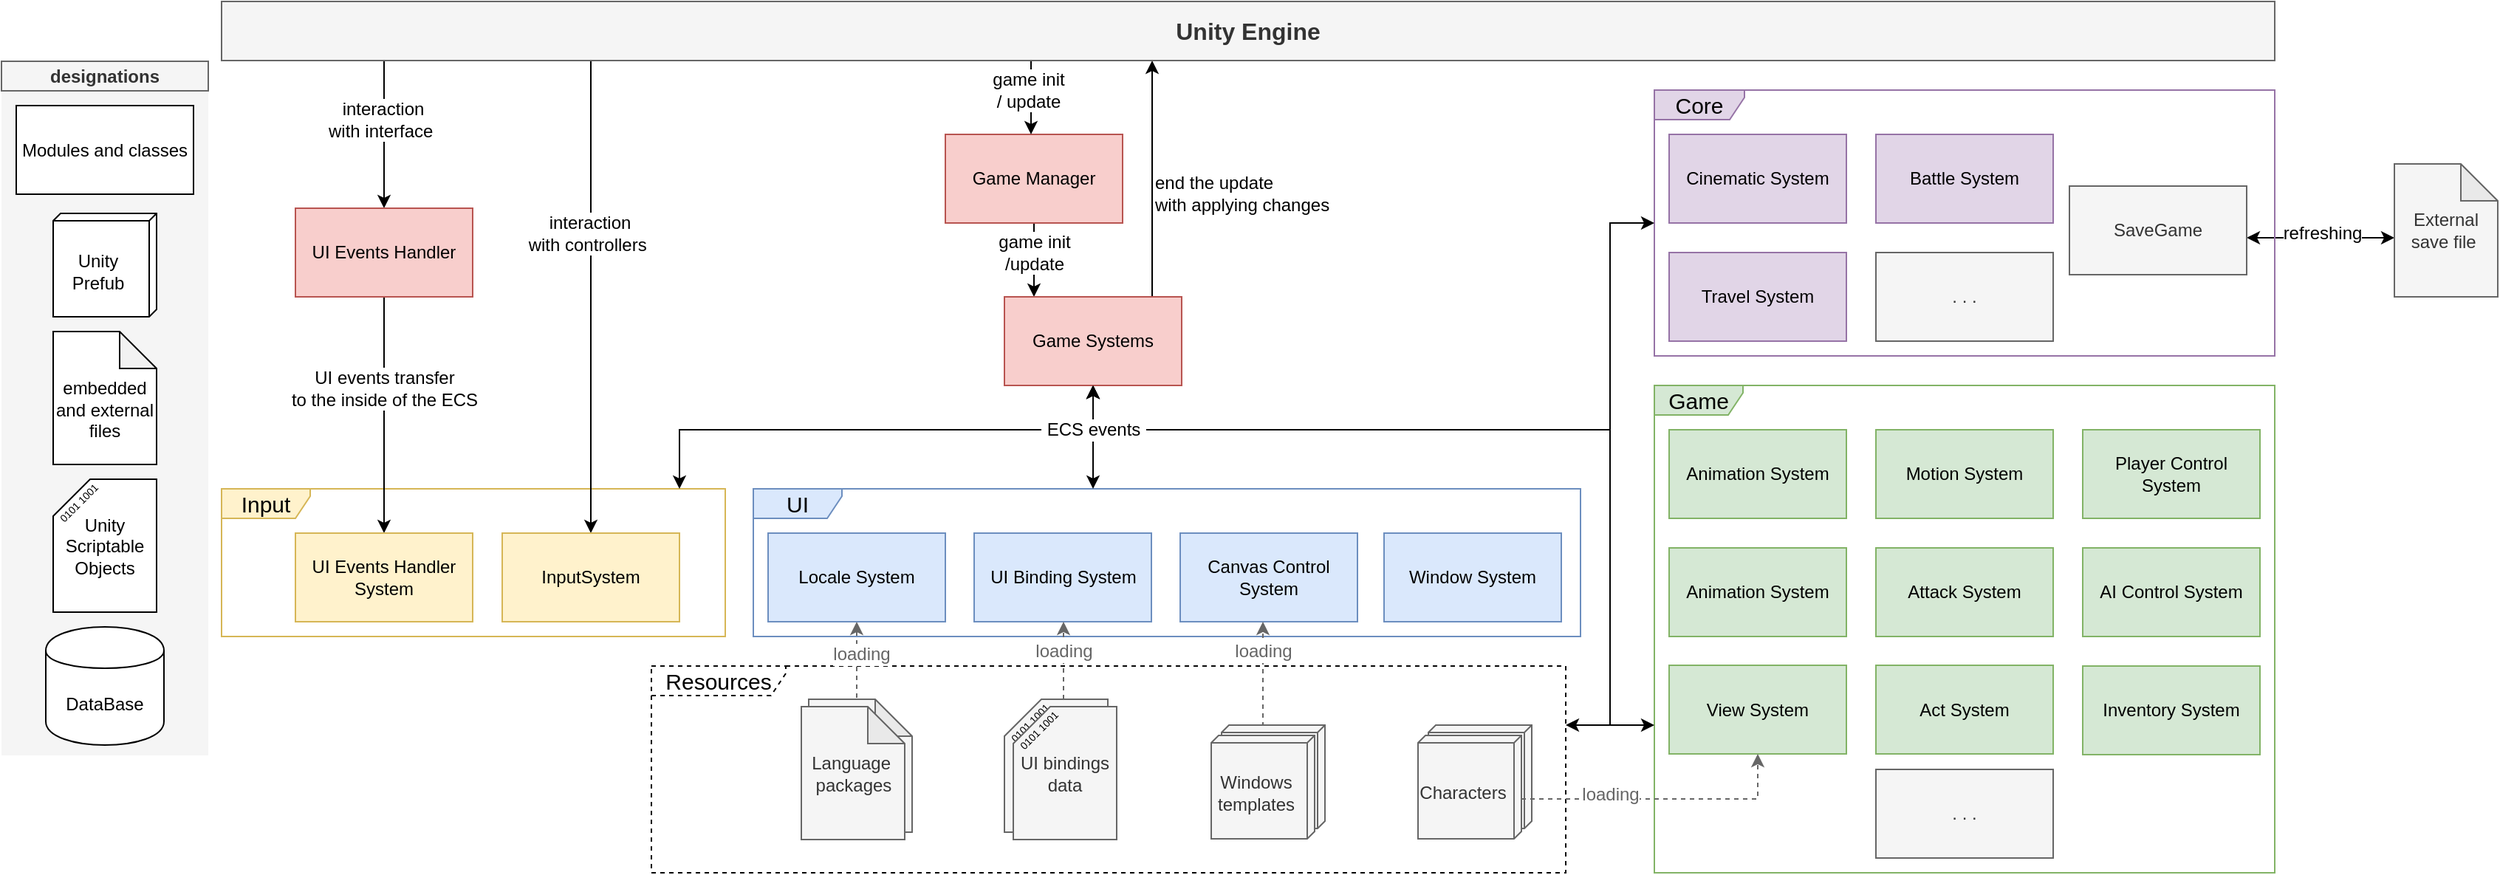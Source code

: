 <mxfile version="12.4.2" type="device" pages="1"><diagram id="Vz-6e-tb4rT7D66q0wOQ" name="Page-1"><mxGraphModel dx="2060" dy="1112" grid="1" gridSize="10" guides="1" tooltips="1" connect="1" arrows="1" fold="1" page="1" pageScale="1" pageWidth="1169" pageHeight="827" math="0" shadow="0"><root><mxCell id="0"/><mxCell id="1" parent="0"/><mxCell id="Xkl3uPAfttZ6Y13bpzd--262" value="" style="group" parent="1" vertex="1" connectable="0"><mxGeometry y="40.5" width="140" height="470" as="geometry"/></mxCell><mxCell id="Xkl3uPAfttZ6Y13bpzd--260" value="" style="rounded=0;whiteSpace=wrap;html=1;fontSize=12;fontColor=#333333;align=left;fillColor=#f5f5f5;strokeColor=none;" parent="Xkl3uPAfttZ6Y13bpzd--262" vertex="1"><mxGeometry width="140" height="470" as="geometry"/></mxCell><mxCell id="Xkl3uPAfttZ6Y13bpzd--261" value="designations" style="rounded=0;whiteSpace=wrap;html=1;fontStyle=1;fillColor=#f5f5f5;strokeColor=#666666;fontColor=#333333;" parent="Xkl3uPAfttZ6Y13bpzd--262" vertex="1"><mxGeometry width="140" height="20" as="geometry"/></mxCell><mxCell id="Xkl3uPAfttZ6Y13bpzd--36" value="&lt;span style=&quot;white-space: normal&quot;&gt;Unity &lt;br&gt;Prefub&lt;/span&gt;" style="verticalAlign=middle;align=center;spacingTop=8;spacingLeft=2;spacingRight=12;shape=cube;size=5;direction=south;fontStyle=0;html=1;" parent="1" vertex="1"><mxGeometry x="35" y="143.5" width="70" height="70" as="geometry"/></mxCell><mxCell id="Xkl3uPAfttZ6Y13bpzd--37" value="&lt;br style=&quot;font-size: 12px;&quot;&gt;embedded and external files" style="shape=note;whiteSpace=wrap;html=1;backgroundOutline=1;darkOpacity=0.05;verticalAlign=middle;size=25;fontSize=12;" parent="1" vertex="1"><mxGeometry x="35" y="223.5" width="70" height="90" as="geometry"/></mxCell><mxCell id="Xkl3uPAfttZ6Y13bpzd--40" value="Modules and classes" style="rounded=0;whiteSpace=wrap;html=1;" parent="1" vertex="1"><mxGeometry x="10" y="70.5" width="120" height="60" as="geometry"/></mxCell><mxCell id="Xkl3uPAfttZ6Y13bpzd--41" value="DataBase" style="shape=cylinder;whiteSpace=wrap;html=1;boundedLbl=1;backgroundOutline=1;align=center;" parent="1" vertex="1"><mxGeometry x="30" y="423.5" width="80" height="80" as="geometry"/></mxCell><mxCell id="Xkl3uPAfttZ6Y13bpzd--83" value="" style="group" parent="1" vertex="1" connectable="0"><mxGeometry x="35" y="323.5" width="70" height="90" as="geometry"/></mxCell><mxCell id="Xkl3uPAfttZ6Y13bpzd--39" value="Unity&lt;br&gt;Scriptable&lt;br&gt;Objects" style="shape=card;whiteSpace=wrap;html=1;size=25;" parent="Xkl3uPAfttZ6Y13bpzd--83" vertex="1"><mxGeometry width="70" height="90" as="geometry"/></mxCell><mxCell id="Xkl3uPAfttZ6Y13bpzd--81" value="&lt;font style=&quot;font-size: 7px&quot;&gt;0101 1001&lt;/font&gt;" style="text;html=1;align=center;verticalAlign=middle;resizable=0;points=[];;autosize=1;rotation=-45;" parent="Xkl3uPAfttZ6Y13bpzd--83" vertex="1"><mxGeometry x="-9.125" y="5.2" width="50" height="20" as="geometry"/></mxCell><mxCell id="Xkl3uPAfttZ6Y13bpzd--151" value="UI" style="shape=umlFrame;whiteSpace=wrap;html=1;fillColor=#dae8fc;strokeColor=#6c8ebf;fontSize=15;width=60;height=20;" parent="1" vertex="1"><mxGeometry x="509" y="330" width="560" height="100" as="geometry"/></mxCell><mxCell id="Xkl3uPAfttZ6Y13bpzd--152" value="Game" style="shape=umlFrame;whiteSpace=wrap;html=1;fillColor=#d5e8d4;strokeColor=#82b366;fontSize=15;width=60;height=20;" parent="1" vertex="1"><mxGeometry x="1119" y="260" width="420" height="330" as="geometry"/></mxCell><mxCell id="Xkl3uPAfttZ6Y13bpzd--153" value="Resources" style="shape=umlFrame;whiteSpace=wrap;html=1;fontSize=15;width=91;height=20;dashed=1;" parent="1" vertex="1"><mxGeometry x="440" y="450" width="619" height="140" as="geometry"/></mxCell><mxCell id="Xkl3uPAfttZ6Y13bpzd--154" value="Input" style="shape=umlFrame;whiteSpace=wrap;html=1;fillColor=#fff2cc;strokeColor=#d6b656;fontSize=15;width=60;height=20;" parent="1" vertex="1"><mxGeometry x="149" y="330" width="341" height="100" as="geometry"/></mxCell><mxCell id="Xkl3uPAfttZ6Y13bpzd--155" style="edgeStyle=orthogonalEdgeStyle;rounded=0;orthogonalLoop=1;jettySize=auto;html=1;startArrow=none;startFill=0;" parent="1" source="Xkl3uPAfttZ6Y13bpzd--187" target="Xkl3uPAfttZ6Y13bpzd--170" edge="1"><mxGeometry relative="1" as="geometry"><Array as="points"><mxPoint x="259" y="270"/><mxPoint x="259" y="270"/></Array></mxGeometry></mxCell><mxCell id="Xkl3uPAfttZ6Y13bpzd--156" value="UI events transfer &lt;br&gt;to the inside of the ECS" style="text;html=1;align=center;verticalAlign=middle;resizable=0;points=[];;labelBackgroundColor=#ffffff;" parent="Xkl3uPAfttZ6Y13bpzd--155" vertex="1" connectable="0"><mxGeometry x="-0.163" y="1" relative="1" as="geometry"><mxPoint x="-1" y="-5" as="offset"/></mxGeometry></mxCell><mxCell id="Xkl3uPAfttZ6Y13bpzd--159" value="Canvas Control System" style="rounded=0;whiteSpace=wrap;html=1;fillColor=#dae8fc;strokeColor=#6c8ebf;" parent="1" vertex="1"><mxGeometry x="798" y="360" width="120" height="60" as="geometry"/></mxCell><mxCell id="Xkl3uPAfttZ6Y13bpzd--160" style="edgeStyle=orthogonalEdgeStyle;rounded=0;orthogonalLoop=1;jettySize=auto;html=1;startArrow=none;startFill=0;" parent="1" source="Xkl3uPAfttZ6Y13bpzd--162" target="Xkl3uPAfttZ6Y13bpzd--169" edge="1"><mxGeometry relative="1" as="geometry"><Array as="points"><mxPoint x="699" y="90"/><mxPoint x="699" y="90"/></Array></mxGeometry></mxCell><mxCell id="Xkl3uPAfttZ6Y13bpzd--161" value="game init&lt;br&gt;/update" style="text;html=1;align=center;verticalAlign=middle;resizable=0;points=[];;labelBackgroundColor=#ffffff;" parent="Xkl3uPAfttZ6Y13bpzd--160" vertex="1" connectable="0"><mxGeometry x="-0.318" y="-1" relative="1" as="geometry"><mxPoint x="1" y="3" as="offset"/></mxGeometry></mxCell><mxCell id="Xkl3uPAfttZ6Y13bpzd--162" value="Game Manager" style="rounded=0;whiteSpace=wrap;html=1;fillColor=#f8cecc;strokeColor=#b85450;" parent="1" vertex="1"><mxGeometry x="639" y="90" width="120" height="60" as="geometry"/></mxCell><mxCell id="Xkl3uPAfttZ6Y13bpzd--163" style="edgeStyle=orthogonalEdgeStyle;rounded=0;orthogonalLoop=1;jettySize=auto;html=1;startArrow=classic;startFill=1;" parent="1" source="Xkl3uPAfttZ6Y13bpzd--169" target="Xkl3uPAfttZ6Y13bpzd--154" edge="1"><mxGeometry relative="1" as="geometry"><Array as="points"><mxPoint x="739" y="290"/><mxPoint x="459" y="290"/></Array></mxGeometry></mxCell><mxCell id="Xkl3uPAfttZ6Y13bpzd--165" style="edgeStyle=orthogonalEdgeStyle;rounded=0;orthogonalLoop=1;jettySize=auto;html=1;startArrow=classic;startFill=1;" parent="1" source="Xkl3uPAfttZ6Y13bpzd--169" target="Xkl3uPAfttZ6Y13bpzd--152" edge="1"><mxGeometry relative="1" as="geometry"><Array as="points"><mxPoint x="739" y="290"/><mxPoint x="1089" y="290"/><mxPoint x="1089" y="490"/></Array></mxGeometry></mxCell><mxCell id="Xkl3uPAfttZ6Y13bpzd--167" style="edgeStyle=orthogonalEdgeStyle;rounded=0;orthogonalLoop=1;jettySize=auto;html=1;startArrow=classic;startFill=1;" parent="1" source="Xkl3uPAfttZ6Y13bpzd--169" target="Xkl3uPAfttZ6Y13bpzd--153" edge="1"><mxGeometry relative="1" as="geometry"><Array as="points"><mxPoint x="739" y="290"/><mxPoint x="1089" y="290"/><mxPoint x="1089" y="490"/></Array></mxGeometry></mxCell><mxCell id="Xkl3uPAfttZ6Y13bpzd--234" style="edgeStyle=orthogonalEdgeStyle;rounded=0;orthogonalLoop=1;jettySize=auto;html=1;startArrow=none;startFill=0;endArrow=classic;endFill=1;fontSize=16;fontColor=#666666;" parent="1" source="Xkl3uPAfttZ6Y13bpzd--169" target="Xkl3uPAfttZ6Y13bpzd--178" edge="1"><mxGeometry relative="1" as="geometry"><Array as="points"><mxPoint x="779" y="120"/><mxPoint x="779" y="120"/></Array></mxGeometry></mxCell><mxCell id="Xkl3uPAfttZ6Y13bpzd--235" value="&lt;div&gt;&lt;font color=&quot;#000000&quot;&gt;end the update&amp;nbsp;&lt;/font&gt;&lt;/div&gt;&lt;div&gt;&lt;font color=&quot;#000000&quot;&gt;with applying changes&amp;nbsp;&lt;/font&gt;&lt;/div&gt;" style="text;html=1;align=left;verticalAlign=middle;resizable=0;points=[];;labelBackgroundColor=#ffffff;fontSize=12;fontColor=#666666;" parent="Xkl3uPAfttZ6Y13bpzd--234" vertex="1" connectable="0"><mxGeometry y="-5" relative="1" as="geometry"><mxPoint x="-5" y="10" as="offset"/></mxGeometry></mxCell><mxCell id="Xkl3uPAfttZ6Y13bpzd--169" value="Game Systems" style="rounded=0;whiteSpace=wrap;html=1;fillColor=#f8cecc;strokeColor=#b85450;" parent="1" vertex="1"><mxGeometry x="679" y="200" width="120" height="60" as="geometry"/></mxCell><mxCell id="Xkl3uPAfttZ6Y13bpzd--170" value="UI Events Handler System" style="rounded=0;whiteSpace=wrap;html=1;fillColor=#fff2cc;strokeColor=#d6b656;" parent="1" vertex="1"><mxGeometry x="199" y="360" width="120" height="60" as="geometry"/></mxCell><mxCell id="Xkl3uPAfttZ6Y13bpzd--173" style="edgeStyle=orthogonalEdgeStyle;rounded=0;orthogonalLoop=1;jettySize=auto;html=1;" parent="1" source="Xkl3uPAfttZ6Y13bpzd--178" target="Xkl3uPAfttZ6Y13bpzd--187" edge="1"><mxGeometry relative="1" as="geometry"><mxPoint x="737.857" y="-40" as="targetPoint"/><Array as="points"><mxPoint x="259" y="100"/><mxPoint x="259" y="100"/></Array><mxPoint x="758.857" y="-80" as="sourcePoint"/></mxGeometry></mxCell><mxCell id="Xkl3uPAfttZ6Y13bpzd--174" value="interaction &lt;br&gt;with&amp;nbsp;interface&amp;nbsp;" style="text;html=1;align=center;verticalAlign=middle;resizable=0;points=[];;labelBackgroundColor=#ffffff;" parent="Xkl3uPAfttZ6Y13bpzd--173" vertex="1" connectable="0"><mxGeometry x="-0.2" y="-1" relative="1" as="geometry"><mxPoint as="offset"/></mxGeometry></mxCell><mxCell id="Xkl3uPAfttZ6Y13bpzd--176" style="edgeStyle=orthogonalEdgeStyle;rounded=0;orthogonalLoop=1;jettySize=auto;html=1;" parent="1" source="Xkl3uPAfttZ6Y13bpzd--178" target="Xkl3uPAfttZ6Y13bpzd--162" edge="1"><mxGeometry relative="1" as="geometry"><Array as="points"><mxPoint x="697" y="70"/><mxPoint x="697" y="70"/></Array></mxGeometry></mxCell><mxCell id="Xkl3uPAfttZ6Y13bpzd--177" value="game init&lt;br&gt;/ update" style="text;html=1;align=center;verticalAlign=middle;resizable=0;points=[];;labelBackgroundColor=#ffffff;" parent="Xkl3uPAfttZ6Y13bpzd--176" vertex="1" connectable="0"><mxGeometry x="-0.214" y="-2" relative="1" as="geometry"><mxPoint as="offset"/></mxGeometry></mxCell><mxCell id="Xkl3uPAfttZ6Y13bpzd--208" style="edgeStyle=orthogonalEdgeStyle;rounded=0;orthogonalLoop=1;jettySize=auto;html=1;startArrow=none;startFill=0;endArrow=classic;endFill=1;fontSize=12;" parent="1" source="Xkl3uPAfttZ6Y13bpzd--178" target="Xkl3uPAfttZ6Y13bpzd--185" edge="1"><mxGeometry relative="1" as="geometry"><Array as="points"><mxPoint x="399" y="150"/><mxPoint x="399" y="150"/></Array></mxGeometry></mxCell><mxCell id="Xkl3uPAfttZ6Y13bpzd--209" value="interaction &lt;br&gt;with controllers&amp;nbsp;" style="text;html=1;align=center;verticalAlign=middle;resizable=0;points=[];;labelBackgroundColor=#ffffff;fontSize=12;" parent="Xkl3uPAfttZ6Y13bpzd--208" vertex="1" connectable="0"><mxGeometry x="-0.268" y="-1" relative="1" as="geometry"><mxPoint as="offset"/></mxGeometry></mxCell><mxCell id="Xkl3uPAfttZ6Y13bpzd--178" value="Unity Engine" style="rounded=0;whiteSpace=wrap;html=1;fontSize=16;fontStyle=1;fillColor=#f5f5f5;strokeColor=#666666;fontColor=#333333;" parent="1" vertex="1"><mxGeometry x="149" width="1390" height="40" as="geometry"/></mxCell><mxCell id="Xkl3uPAfttZ6Y13bpzd--179" style="edgeStyle=orthogonalEdgeStyle;rounded=0;orthogonalLoop=1;jettySize=auto;html=1;startArrow=none;startFill=0;endArrow=classic;endFill=1;dashed=1;strokeColor=#666666;fillColor=#f5f5f5;" parent="1" source="Xkl3uPAfttZ6Y13bpzd--199" target="Xkl3uPAfttZ6Y13bpzd--159" edge="1"><mxGeometry relative="1" as="geometry"><mxPoint x="439" y="130" as="sourcePoint"/><Array as="points"><mxPoint x="857" y="510"/><mxPoint x="857" y="510"/></Array></mxGeometry></mxCell><mxCell id="Xkl3uPAfttZ6Y13bpzd--180" value="loading" style="text;html=1;align=center;verticalAlign=middle;resizable=0;points=[];;labelBackgroundColor=#ffffff;fontColor=#666666;" parent="Xkl3uPAfttZ6Y13bpzd--179" vertex="1" connectable="0"><mxGeometry x="-0.426" y="-25" relative="1" as="geometry"><mxPoint x="-25" y="-35" as="offset"/></mxGeometry></mxCell><mxCell id="Xkl3uPAfttZ6Y13bpzd--181" style="edgeStyle=orthogonalEdgeStyle;rounded=0;orthogonalLoop=1;jettySize=auto;html=1;startArrow=none;startFill=0;endArrow=classic;endFill=1;dashed=1;strokeColor=#666666;fillColor=#f5f5f5;" parent="1" source="Xkl3uPAfttZ6Y13bpzd--202" target="Xkl3uPAfttZ6Y13bpzd--184" edge="1"><mxGeometry relative="1" as="geometry"><mxPoint x="289" y="170" as="targetPoint"/><Array as="points"><mxPoint x="579" y="460"/><mxPoint x="579" y="460"/></Array></mxGeometry></mxCell><mxCell id="Xkl3uPAfttZ6Y13bpzd--226" value="loading" style="text;html=1;align=center;verticalAlign=middle;resizable=0;points=[];;labelBackgroundColor=#ffffff;fontSize=12;fontColor=#666666;" parent="Xkl3uPAfttZ6Y13bpzd--181" vertex="1" connectable="0"><mxGeometry x="-0.111" relative="1" as="geometry"><mxPoint x="2.5" y="-10.5" as="offset"/></mxGeometry></mxCell><mxCell id="Xkl3uPAfttZ6Y13bpzd--184" value="Locale System" style="rounded=0;whiteSpace=wrap;html=1;fillColor=#dae8fc;strokeColor=#6c8ebf;" parent="1" vertex="1"><mxGeometry x="519" y="360" width="120" height="60" as="geometry"/></mxCell><mxCell id="Xkl3uPAfttZ6Y13bpzd--185" value="InputSystem" style="rounded=0;whiteSpace=wrap;html=1;fillColor=#fff2cc;strokeColor=#d6b656;" parent="1" vertex="1"><mxGeometry x="339" y="360" width="120" height="60" as="geometry"/></mxCell><mxCell id="Xkl3uPAfttZ6Y13bpzd--187" value="UI Events Handler" style="rounded=0;whiteSpace=wrap;html=1;fillColor=#f8cecc;strokeColor=#b85450;" parent="1" vertex="1"><mxGeometry x="199" y="140" width="120" height="60" as="geometry"/></mxCell><mxCell id="Xkl3uPAfttZ6Y13bpzd--189" value="UI Binding System" style="rounded=0;whiteSpace=wrap;html=1;fillColor=#dae8fc;strokeColor=#6c8ebf;" parent="1" vertex="1"><mxGeometry x="658.5" y="360" width="120" height="60" as="geometry"/></mxCell><mxCell id="Xkl3uPAfttZ6Y13bpzd--197" value="" style="group" parent="1" vertex="1" connectable="0"><mxGeometry x="819" y="490" width="77" height="77" as="geometry"/></mxCell><mxCell id="Xkl3uPAfttZ6Y13bpzd--198" value="&lt;span style=&quot;white-space: normal&quot;&gt;Unity &lt;br&gt;Prefub&lt;/span&gt;" style="verticalAlign=middle;align=center;spacingTop=8;spacingLeft=2;spacingRight=12;shape=cube;size=5;direction=south;fontStyle=0;html=1;fillColor=#f5f5f5;strokeColor=#666666;fontColor=#333333;" parent="Xkl3uPAfttZ6Y13bpzd--197" vertex="1"><mxGeometry x="7" width="70" height="70" as="geometry"/></mxCell><mxCell id="Xkl3uPAfttZ6Y13bpzd--199" value="&lt;span style=&quot;white-space: normal&quot;&gt;Windows&lt;br&gt;templates&lt;/span&gt;" style="verticalAlign=middle;align=center;spacingTop=8;spacingLeft=2;spacingRight=12;shape=cube;size=5;direction=south;fontStyle=0;html=1;fillColor=#f5f5f5;strokeColor=#666666;fontColor=#333333;" parent="Xkl3uPAfttZ6Y13bpzd--197" vertex="1"><mxGeometry y="7" width="70" height="70" as="geometry"/></mxCell><mxCell id="Xkl3uPAfttZ6Y13bpzd--200" value="" style="group" parent="1" vertex="1" connectable="0"><mxGeometry x="541.5" y="472.5" width="75" height="95" as="geometry"/></mxCell><mxCell id="Xkl3uPAfttZ6Y13bpzd--201" value="" style="shape=note;whiteSpace=wrap;html=1;backgroundOutline=1;darkOpacity=0.05;verticalAlign=middle;size=25;fillColor=#f5f5f5;strokeColor=#666666;fontColor=#333333;" parent="Xkl3uPAfttZ6Y13bpzd--200" vertex="1"><mxGeometry x="5" width="70" height="90" as="geometry"/></mxCell><mxCell id="Xkl3uPAfttZ6Y13bpzd--202" value="Language&amp;nbsp;&lt;br&gt;packages" style="shape=note;whiteSpace=wrap;html=1;backgroundOutline=1;darkOpacity=0.05;verticalAlign=middle;size=25;fillColor=#f5f5f5;strokeColor=#666666;fontColor=#333333;" parent="Xkl3uPAfttZ6Y13bpzd--200" vertex="1"><mxGeometry y="5" width="70" height="90" as="geometry"/></mxCell><mxCell id="Xkl3uPAfttZ6Y13bpzd--204" style="edgeStyle=orthogonalEdgeStyle;rounded=0;orthogonalLoop=1;jettySize=auto;html=1;startArrow=none;startFill=0;endArrow=classic;endFill=1;fontSize=12;dashed=1;strokeColor=#666666;fillColor=#f5f5f5;" parent="1" source="Xkl3uPAfttZ6Y13bpzd--192" target="Xkl3uPAfttZ6Y13bpzd--189" edge="1"><mxGeometry relative="1" as="geometry"><Array as="points"><mxPoint x="719" y="470"/><mxPoint x="719" y="470"/></Array></mxGeometry></mxCell><mxCell id="Xkl3uPAfttZ6Y13bpzd--225" value="loading" style="text;html=1;align=center;verticalAlign=middle;resizable=0;points=[];;labelBackgroundColor=#ffffff;fontSize=12;fontColor=#666666;" parent="Xkl3uPAfttZ6Y13bpzd--204" vertex="1" connectable="0"><mxGeometry x="0.995" y="-52" relative="1" as="geometry"><mxPoint x="-52" y="20" as="offset"/></mxGeometry></mxCell><mxCell id="Xkl3uPAfttZ6Y13bpzd--211" style="edgeStyle=orthogonalEdgeStyle;rounded=0;orthogonalLoop=1;jettySize=auto;html=1;startArrow=classic;startFill=1;" parent="1" source="Xkl3uPAfttZ6Y13bpzd--169" target="Xkl3uPAfttZ6Y13bpzd--151" edge="1"><mxGeometry relative="1" as="geometry"><mxPoint x="1028.857" y="190" as="sourcePoint"/><mxPoint x="295.143" y="330" as="targetPoint"/><Array as="points"><mxPoint x="739" y="300"/><mxPoint x="739" y="300"/></Array></mxGeometry></mxCell><mxCell id="Xkl3uPAfttZ6Y13bpzd--221" style="edgeStyle=orthogonalEdgeStyle;rounded=0;orthogonalLoop=1;jettySize=auto;html=1;startArrow=classic;startFill=1;endArrow=classic;endFill=1;fontSize=15;" parent="1" source="Xkl3uPAfttZ6Y13bpzd--215" target="Xkl3uPAfttZ6Y13bpzd--217" edge="1"><mxGeometry relative="1" as="geometry"><Array as="points"><mxPoint x="1611.5" y="160"/><mxPoint x="1611.5" y="160"/></Array></mxGeometry></mxCell><mxCell id="Xkl3uPAfttZ6Y13bpzd--223" value="refreshing" style="text;html=1;align=center;verticalAlign=middle;resizable=0;points=[];;labelBackgroundColor=#ffffff;fontSize=12;" parent="Xkl3uPAfttZ6Y13bpzd--221" vertex="1" connectable="0"><mxGeometry x="0.013" relative="1" as="geometry"><mxPoint y="-3" as="offset"/></mxGeometry></mxCell><mxCell id="Xkl3uPAfttZ6Y13bpzd--215" value="SaveGame" style="rounded=0;whiteSpace=wrap;html=1;fillColor=#f5f5f5;strokeColor=#666666;fontColor=#333333;" parent="1" vertex="1"><mxGeometry x="1400" y="125" width="120" height="60" as="geometry"/></mxCell><mxCell id="Xkl3uPAfttZ6Y13bpzd--217" value="External save file&amp;nbsp;" style="shape=note;whiteSpace=wrap;html=1;backgroundOutline=1;darkOpacity=0.05;verticalAlign=middle;size=25;fontSize=12;fillColor=#f5f5f5;strokeColor=#666666;fontColor=#333333;" parent="1" vertex="1"><mxGeometry x="1620" y="110" width="70" height="90" as="geometry"/></mxCell><mxCell id="Xkl3uPAfttZ6Y13bpzd--228" value="View System" style="rounded=0;whiteSpace=wrap;html=1;fillColor=#d5e8d4;strokeColor=#82b366;" parent="1" vertex="1"><mxGeometry x="1129" y="449.5" width="120" height="60" as="geometry"/></mxCell><mxCell id="Xkl3uPAfttZ6Y13bpzd--229" value="" style="group" parent="1" vertex="1" connectable="0"><mxGeometry x="959" y="490" width="77" height="77" as="geometry"/></mxCell><mxCell id="Xkl3uPAfttZ6Y13bpzd--230" value="&lt;span style=&quot;white-space: normal&quot;&gt;Unity &lt;br&gt;Prefub&lt;/span&gt;" style="verticalAlign=middle;align=center;spacingTop=8;spacingLeft=2;spacingRight=12;shape=cube;size=5;direction=south;fontStyle=0;html=1;fillColor=#f5f5f5;strokeColor=#666666;fontColor=#333333;" parent="Xkl3uPAfttZ6Y13bpzd--229" vertex="1"><mxGeometry x="7" width="70" height="70" as="geometry"/></mxCell><mxCell id="Xkl3uPAfttZ6Y13bpzd--231" value="&lt;span style=&quot;white-space: normal&quot;&gt;Characters&lt;/span&gt;" style="verticalAlign=middle;align=center;spacingTop=8;spacingLeft=2;spacingRight=12;shape=cube;size=5;direction=south;fontStyle=0;html=1;fillColor=#f5f5f5;strokeColor=#666666;fontColor=#333333;" parent="Xkl3uPAfttZ6Y13bpzd--229" vertex="1"><mxGeometry y="7" width="70" height="70" as="geometry"/></mxCell><mxCell id="Xkl3uPAfttZ6Y13bpzd--232" style="edgeStyle=orthogonalEdgeStyle;rounded=0;orthogonalLoop=1;jettySize=auto;html=1;dashed=1;startArrow=none;startFill=0;endArrow=classic;endFill=1;strokeColor=#666666;fontSize=16;fontColor=#666666;fillColor=#f5f5f5;" parent="1" source="Xkl3uPAfttZ6Y13bpzd--231" target="Xkl3uPAfttZ6Y13bpzd--228" edge="1"><mxGeometry relative="1" as="geometry"><Array as="points"><mxPoint x="1079" y="540"/><mxPoint x="1079" y="540"/></Array></mxGeometry></mxCell><mxCell id="Xkl3uPAfttZ6Y13bpzd--233" value="&lt;span style=&quot;font-size: 12px&quot;&gt;loading&lt;/span&gt;" style="text;html=1;align=center;verticalAlign=middle;resizable=0;points=[];;labelBackgroundColor=#ffffff;fontSize=16;fontColor=#666666;" parent="Xkl3uPAfttZ6Y13bpzd--232" vertex="1" connectable="0"><mxGeometry x="0.106" y="-2" relative="1" as="geometry"><mxPoint x="-45.5" y="-7" as="offset"/></mxGeometry></mxCell><mxCell id="Xkl3uPAfttZ6Y13bpzd--237" value="Animation System" style="rounded=0;whiteSpace=wrap;html=1;fillColor=#d5e8d4;strokeColor=#82b366;" parent="1" vertex="1"><mxGeometry x="1129" y="290" width="120" height="60" as="geometry"/></mxCell><mxCell id="Xkl3uPAfttZ6Y13bpzd--238" value="Motion System" style="rounded=0;whiteSpace=wrap;html=1;fillColor=#d5e8d4;strokeColor=#82b366;" parent="1" vertex="1"><mxGeometry x="1269" y="290" width="120" height="60" as="geometry"/></mxCell><mxCell id="Xkl3uPAfttZ6Y13bpzd--239" value="Player Control System" style="rounded=0;whiteSpace=wrap;html=1;fillColor=#d5e8d4;strokeColor=#82b366;" parent="1" vertex="1"><mxGeometry x="1409" y="290" width="120" height="60" as="geometry"/></mxCell><mxCell id="Xkl3uPAfttZ6Y13bpzd--240" value="AI Control System" style="rounded=0;whiteSpace=wrap;html=1;fillColor=#d5e8d4;strokeColor=#82b366;" parent="1" vertex="1"><mxGeometry x="1409" y="370" width="120" height="60" as="geometry"/></mxCell><mxCell id="Xkl3uPAfttZ6Y13bpzd--241" value="Core" style="shape=umlFrame;whiteSpace=wrap;html=1;fillColor=#e1d5e7;strokeColor=#9673a6;fontSize=15;width=61;height=20;" parent="1" vertex="1"><mxGeometry x="1119" y="60" width="420" height="180" as="geometry"/></mxCell><mxCell id="Xkl3uPAfttZ6Y13bpzd--244" value="Window System" style="rounded=0;whiteSpace=wrap;html=1;fillColor=#dae8fc;strokeColor=#6c8ebf;" parent="1" vertex="1"><mxGeometry x="936" y="360" width="120" height="60" as="geometry"/></mxCell><mxCell id="Xkl3uPAfttZ6Y13bpzd--246" value="Animation System" style="rounded=0;whiteSpace=wrap;html=1;fillColor=#d5e8d4;strokeColor=#82b366;" parent="1" vertex="1"><mxGeometry x="1129" y="370" width="120" height="60" as="geometry"/></mxCell><mxCell id="Xkl3uPAfttZ6Y13bpzd--247" style="edgeStyle=orthogonalEdgeStyle;rounded=0;orthogonalLoop=1;jettySize=auto;html=1;startArrow=classic;startFill=1;" parent="1" source="Xkl3uPAfttZ6Y13bpzd--169" target="Xkl3uPAfttZ6Y13bpzd--241" edge="1"><mxGeometry relative="1" as="geometry"><Array as="points"><mxPoint x="739" y="290"/><mxPoint x="1089" y="290"/><mxPoint x="1089" y="150"/></Array><mxPoint x="749.167" y="190" as="sourcePoint"/><mxPoint x="1069" y="500" as="targetPoint"/></mxGeometry></mxCell><mxCell id="Xkl3uPAfttZ6Y13bpzd--248" value="&lt;font color=&quot;#000000&quot;&gt;&amp;nbsp;ECS events&amp;nbsp;&lt;/font&gt;" style="text;html=1;align=center;verticalAlign=middle;resizable=0;points=[];;labelBackgroundColor=#ffffff;fontSize=12;fontColor=#666666;" parent="Xkl3uPAfttZ6Y13bpzd--247" vertex="1" connectable="0"><mxGeometry x="-0.829" y="-2" relative="1" as="geometry"><mxPoint x="-17" y="-2" as="offset"/></mxGeometry></mxCell><mxCell id="Xkl3uPAfttZ6Y13bpzd--249" value="Attack System" style="rounded=0;whiteSpace=wrap;html=1;fillColor=#d5e8d4;strokeColor=#82b366;" parent="1" vertex="1"><mxGeometry x="1269" y="370" width="120" height="60" as="geometry"/></mxCell><mxCell id="Xkl3uPAfttZ6Y13bpzd--250" value="Act System" style="rounded=0;whiteSpace=wrap;html=1;fillColor=#d5e8d4;strokeColor=#82b366;" parent="1" vertex="1"><mxGeometry x="1269" y="449.5" width="120" height="60" as="geometry"/></mxCell><mxCell id="Xkl3uPAfttZ6Y13bpzd--251" value="Inventory System" style="rounded=0;whiteSpace=wrap;html=1;fillColor=#d5e8d4;strokeColor=#82b366;" parent="1" vertex="1"><mxGeometry x="1409" y="450" width="120" height="60" as="geometry"/></mxCell><mxCell id="Xkl3uPAfttZ6Y13bpzd--253" value="Cinematic System" style="rounded=0;whiteSpace=wrap;html=1;fillColor=#e1d5e7;strokeColor=#9673a6;" parent="1" vertex="1"><mxGeometry x="1129" y="90" width="120" height="60" as="geometry"/></mxCell><mxCell id="Xkl3uPAfttZ6Y13bpzd--254" value="Travel System" style="rounded=0;whiteSpace=wrap;html=1;fillColor=#e1d5e7;strokeColor=#9673a6;" parent="1" vertex="1"><mxGeometry x="1129" y="170" width="120" height="60" as="geometry"/></mxCell><mxCell id="Xkl3uPAfttZ6Y13bpzd--255" value="Battle System" style="rounded=0;whiteSpace=wrap;html=1;fillColor=#e1d5e7;strokeColor=#9673a6;" parent="1" vertex="1"><mxGeometry x="1269" y="90" width="120" height="60" as="geometry"/></mxCell><mxCell id="Xkl3uPAfttZ6Y13bpzd--256" value=". . ." style="rounded=0;whiteSpace=wrap;html=1;fillColor=#f5f5f5;strokeColor=#666666;fontColor=#333333;" parent="1" vertex="1"><mxGeometry x="1269" y="520" width="120" height="60" as="geometry"/></mxCell><mxCell id="Xkl3uPAfttZ6Y13bpzd--257" value=". . ." style="rounded=0;whiteSpace=wrap;html=1;fillColor=#f5f5f5;strokeColor=#666666;fontColor=#333333;" parent="1" vertex="1"><mxGeometry x="1269" y="170" width="120" height="60" as="geometry"/></mxCell><mxCell id="Xkl3uPAfttZ6Y13bpzd--263" value="" style="group" parent="1" vertex="1" connectable="0"><mxGeometry x="679" y="472.5" width="76" height="95" as="geometry"/></mxCell><mxCell id="Xkl3uPAfttZ6Y13bpzd--191" value="" style="group" parent="Xkl3uPAfttZ6Y13bpzd--263" vertex="1" connectable="0"><mxGeometry width="76" height="95" as="geometry"/></mxCell><mxCell id="Xkl3uPAfttZ6Y13bpzd--192" value="&lt;span style=&quot;color: rgba(0 , 0 , 0 , 0) ; font-family: monospace ; font-size: 0px&quot;&gt;%3CmxGraphModel%3E%3Croot%3E%3CmxCell%20id%3D%220%22%2F%3E%3CmxCell%20id%3D%221%22%20parent%3D%220%22%2F%3E%3CmxCell%20id%3D%222%22%20value%3D%22%22%20style%3D%22group%22%20vertex%3D%221%22%20connectable%3D%220%22%20parent%3D%221%22%3E%3CmxGeometry%20x%3D%22-430%22%20y%3D%22380%22%20width%3D%2270%22%20height%3D%2290%22%20as%3D%22geometry%22%2F%3E%3C%2FmxCell%3E%3CmxCell%20id%3D%223%22%20value%3D%22Unity%26lt%3Bbr%26gt%3BScriptable%26lt%3Bbr%26gt%3BObjects%22%20style%3D%22shape%3Dcard%3BwhiteSpace%3Dwrap%3Bhtml%3D1%3Bsize%3D25%3B%22%20vertex%3D%221%22%20parent%3D%222%22%3E%3CmxGeometry%20width%3D%2270%22%20height%3D%2290%22%20as%3D%22geometry%22%2F%3E%3C%2FmxCell%3E%3CmxCell%20id%3D%224%22%20value%3D%22%26lt%3Bfont%20style%3D%26quot%3Bfont-size%3A%207px%26quot%3B%26gt%3B0101%201001%26lt%3B%2Ffont%26gt%3B%22%20style%3D%22text%3Bhtml%3D1%3Balign%3Dcenter%3BverticalAlign%3Dmiddle%3Bresizable%3D0%3Bpoints%3D%5B%5D%3B%3Bautosize%3D1%3Brotation%3D-45%3B%22%20vertex%3D%221%22%20parent%3D%222%22%3E%3CmxGeometry%20x%3D%22-9.125%22%20y%3D%225.2%22%20width%3D%2250%22%20height%3D%2220%22%20as%3D%22geometry%22%2F%3E%3C%2FmxCell%3E%3C%2Froot%3E%3C%2FmxGraphModel%3E&lt;/span&gt;" style="shape=card;whiteSpace=wrap;html=1;size=25;fillColor=#f5f5f5;strokeColor=#666666;fontColor=#333333;" parent="Xkl3uPAfttZ6Y13bpzd--191" vertex="1"><mxGeometry width="70" height="90" as="geometry"/></mxCell><mxCell id="Xkl3uPAfttZ6Y13bpzd--193" value="&lt;font style=&quot;font-size: 7px&quot;&gt;0101 1001&lt;/font&gt;" style="text;html=1;align=center;verticalAlign=middle;resizable=0;points=[];;autosize=1;rotation=-45;" parent="Xkl3uPAfttZ6Y13bpzd--191" vertex="1"><mxGeometry x="-9.125" y="5.2" width="50" height="20" as="geometry"/></mxCell><mxCell id="Xkl3uPAfttZ6Y13bpzd--194" value="" style="group" parent="Xkl3uPAfttZ6Y13bpzd--191" vertex="1" connectable="0"><mxGeometry x="6" y="5" width="70" height="90" as="geometry"/></mxCell><mxCell id="Xkl3uPAfttZ6Y13bpzd--195" value="UI bindings data" style="shape=card;whiteSpace=wrap;html=1;size=25;fillColor=#f5f5f5;strokeColor=#666666;fontColor=#333333;" parent="Xkl3uPAfttZ6Y13bpzd--194" vertex="1"><mxGeometry width="70" height="90" as="geometry"/></mxCell><mxCell id="Xkl3uPAfttZ6Y13bpzd--196" value="&lt;font style=&quot;font-size: 7px&quot;&gt;0101 1001&lt;/font&gt;" style="text;html=1;align=center;verticalAlign=middle;resizable=0;points=[];;autosize=1;rotation=-45;" parent="Xkl3uPAfttZ6Y13bpzd--194" vertex="1"><mxGeometry x="-9.125" y="5.2" width="50" height="20" as="geometry"/></mxCell></root></mxGraphModel></diagram></mxfile>
